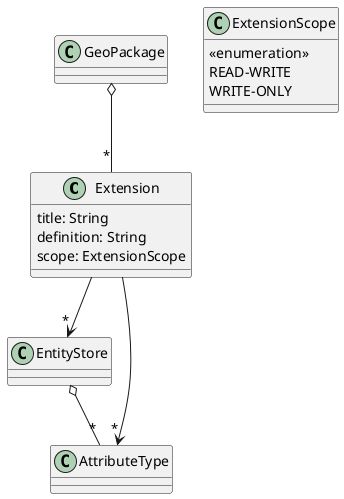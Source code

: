 @startuml
   class Extension {
     title: String
     definition: String
     scope: ExtensionScope
   }
   class ExtensionScope {
     <<enumeration>>
     READ-WRITE
     WRITE-ONLY
   }
   GeoPackage o-- "*" Extension
   Extension --> "*" EntityStore
   Extension --> "*" AttributeType
   EntityStore o-- "*" AttributeType
@enduml